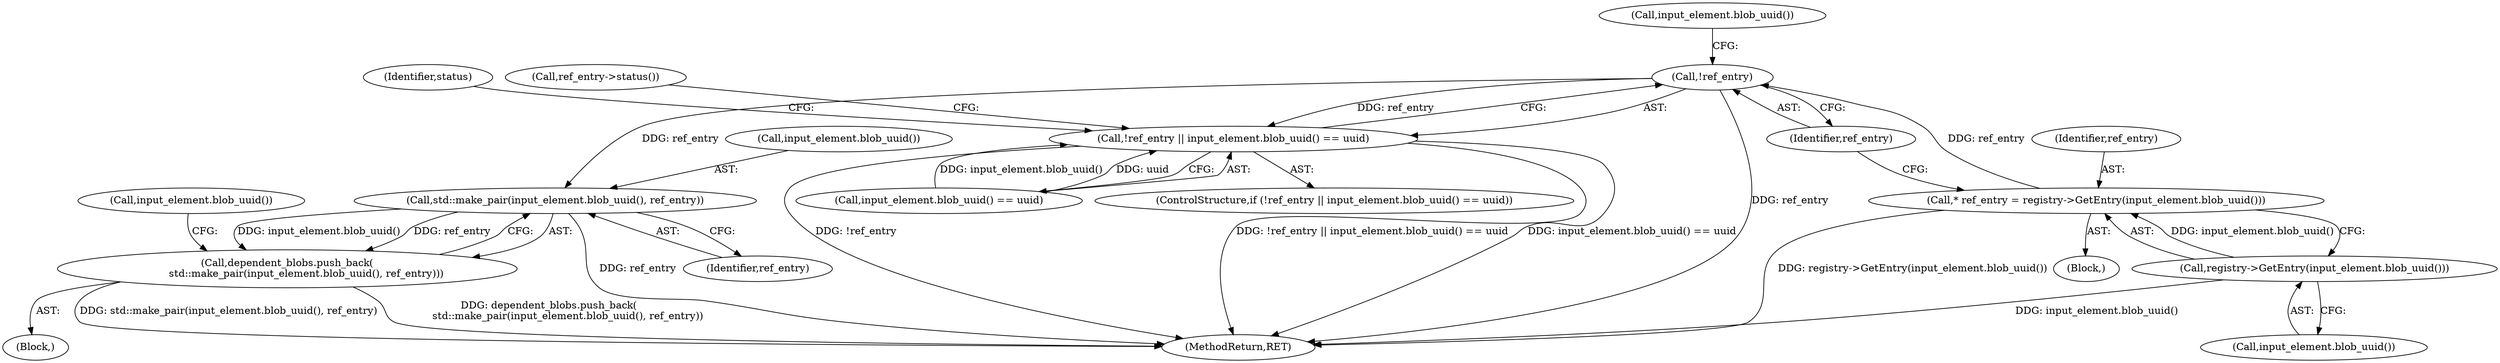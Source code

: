 digraph "0_Chrome_11bd4bc92f3fe704631e3e6ad1dd1a4351641f7c@pointer" {
"1000219" [label="(Call,!ref_entry)"];
"1000213" [label="(Call,* ref_entry = registry->GetEntry(input_element.blob_uuid()))"];
"1000215" [label="(Call,registry->GetEntry(input_element.blob_uuid()))"];
"1000218" [label="(Call,!ref_entry || input_element.blob_uuid() == uuid)"];
"1000253" [label="(Call,std::make_pair(input_element.blob_uuid(), ref_entry))"];
"1000252" [label="(Call,dependent_blobs.push_back(\n            std::make_pair(input_element.blob_uuid(), ref_entry)))"];
"1000218" [label="(Call,!ref_entry || input_element.blob_uuid() == uuid)"];
"1000214" [label="(Identifier,ref_entry)"];
"1000226" [label="(Identifier,status)"];
"1000216" [label="(Call,input_element.blob_uuid())"];
"1000220" [label="(Identifier,ref_entry)"];
"1000215" [label="(Call,registry->GetEntry(input_element.blob_uuid()))"];
"1000219" [label="(Call,!ref_entry)"];
"1000253" [label="(Call,std::make_pair(input_element.blob_uuid(), ref_entry))"];
"1000231" [label="(Call,ref_entry->status())"];
"1000254" [label="(Call,input_element.blob_uuid())"];
"1000211" [label="(Block,)"];
"1000257" [label="(Call,input_element.blob_uuid())"];
"1000213" [label="(Call,* ref_entry = registry->GetEntry(input_element.blob_uuid()))"];
"1000252" [label="(Call,dependent_blobs.push_back(\n            std::make_pair(input_element.blob_uuid(), ref_entry)))"];
"1000255" [label="(Identifier,ref_entry)"];
"1000251" [label="(Block,)"];
"1000221" [label="(Call,input_element.blob_uuid() == uuid)"];
"1000217" [label="(ControlStructure,if (!ref_entry || input_element.blob_uuid() == uuid))"];
"1000468" [label="(MethodReturn,RET)"];
"1000222" [label="(Call,input_element.blob_uuid())"];
"1000219" -> "1000218"  [label="AST: "];
"1000219" -> "1000220"  [label="CFG: "];
"1000220" -> "1000219"  [label="AST: "];
"1000222" -> "1000219"  [label="CFG: "];
"1000218" -> "1000219"  [label="CFG: "];
"1000219" -> "1000468"  [label="DDG: ref_entry"];
"1000219" -> "1000218"  [label="DDG: ref_entry"];
"1000213" -> "1000219"  [label="DDG: ref_entry"];
"1000219" -> "1000253"  [label="DDG: ref_entry"];
"1000213" -> "1000211"  [label="AST: "];
"1000213" -> "1000215"  [label="CFG: "];
"1000214" -> "1000213"  [label="AST: "];
"1000215" -> "1000213"  [label="AST: "];
"1000220" -> "1000213"  [label="CFG: "];
"1000213" -> "1000468"  [label="DDG: registry->GetEntry(input_element.blob_uuid())"];
"1000215" -> "1000213"  [label="DDG: input_element.blob_uuid()"];
"1000215" -> "1000216"  [label="CFG: "];
"1000216" -> "1000215"  [label="AST: "];
"1000215" -> "1000468"  [label="DDG: input_element.blob_uuid()"];
"1000218" -> "1000217"  [label="AST: "];
"1000218" -> "1000221"  [label="CFG: "];
"1000221" -> "1000218"  [label="AST: "];
"1000226" -> "1000218"  [label="CFG: "];
"1000231" -> "1000218"  [label="CFG: "];
"1000218" -> "1000468"  [label="DDG: input_element.blob_uuid() == uuid"];
"1000218" -> "1000468"  [label="DDG: !ref_entry"];
"1000218" -> "1000468"  [label="DDG: !ref_entry || input_element.blob_uuid() == uuid"];
"1000221" -> "1000218"  [label="DDG: input_element.blob_uuid()"];
"1000221" -> "1000218"  [label="DDG: uuid"];
"1000253" -> "1000252"  [label="AST: "];
"1000253" -> "1000255"  [label="CFG: "];
"1000254" -> "1000253"  [label="AST: "];
"1000255" -> "1000253"  [label="AST: "];
"1000252" -> "1000253"  [label="CFG: "];
"1000253" -> "1000468"  [label="DDG: ref_entry"];
"1000253" -> "1000252"  [label="DDG: input_element.blob_uuid()"];
"1000253" -> "1000252"  [label="DDG: ref_entry"];
"1000252" -> "1000251"  [label="AST: "];
"1000257" -> "1000252"  [label="CFG: "];
"1000252" -> "1000468"  [label="DDG: std::make_pair(input_element.blob_uuid(), ref_entry)"];
"1000252" -> "1000468"  [label="DDG: dependent_blobs.push_back(\n            std::make_pair(input_element.blob_uuid(), ref_entry))"];
}
